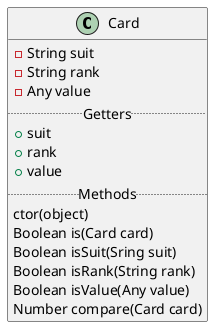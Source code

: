 @startuml
'https://plantuml.com/class-diagram

class Card {
  - String suit
  - String rank
  - Any value
  .. Getters ..
  + suit
  + rank
  + value
  .. Methods ..
  ctor(object)
  Boolean is(Card card)
  Boolean isSuit(Sring suit)
  Boolean isRank(String rank)
  Boolean isValue(Any value)
  Number compare(Card card)
}


@enduml